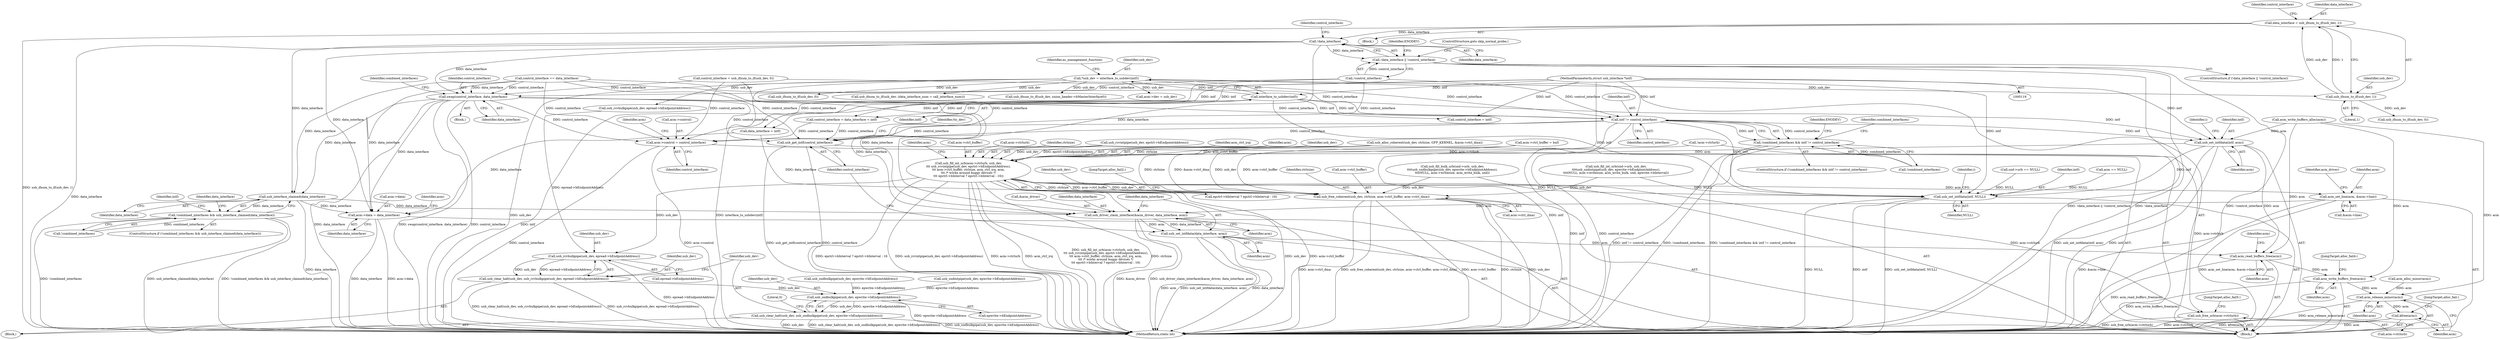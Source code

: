digraph "0_linux_8835ba4a39cf53f705417b3b3a94eb067673f2c9@pointer" {
"1000233" [label="(Call,data_interface = usb_ifnum_to_if(usb_dev, 1))"];
"1000235" [label="(Call,usb_ifnum_to_if(usb_dev, 1))"];
"1000162" [label="(Call,*usb_dev = interface_to_usbdev(intf))"];
"1000164" [label="(Call,interface_to_usbdev(intf))"];
"1000120" [label="(MethodParameterIn,struct usb_interface *intf)"];
"1000245" [label="(Call,!data_interface)"];
"1000244" [label="(Call,!data_interface || !control_interface)"];
"1000703" [label="(Call,swap(control_interface, data_interface))"];
"1000715" [label="(Call,intf != control_interface)"];
"1000712" [label="(Call,!combined_interfaces && intf != control_interface)"];
"1000876" [label="(Call,acm->control = control_interface)"];
"1001259" [label="(Call,usb_set_intfdata(intf, acm))"];
"1001393" [label="(Call,usb_fill_int_urb(acm->ctrlurb, usb_dev,\n\t\t\t usb_rcvintpipe(usb_dev, epctrl->bEndpointAddress),\n\t\t\t acm->ctrl_buffer, ctrlsize, acm_ctrl_irq, acm,\n\t\t\t /* works around buggy devices */\n\t\t\t epctrl->bInterval ? epctrl->bInterval : 16))"];
"1001455" [label="(Call,acm_set_line(acm, &acm->line))"];
"1001461" [label="(Call,usb_driver_claim_interface(&acm_driver, data_interface, acm))"];
"1001466" [label="(Call,usb_set_intfdata(data_interface, acm))"];
"1001588" [label="(Call,acm_read_buffers_free(acm))"];
"1001595" [label="(Call,acm_write_buffers_free(acm))"];
"1001608" [label="(Call,acm_release_minor(acm))"];
"1001610" [label="(Call,kfree(acm))"];
"1001500" [label="(Call,usb_rcvbulkpipe(usb_dev, epread->bEndpointAddress))"];
"1001498" [label="(Call,usb_clear_halt(usb_dev, usb_rcvbulkpipe(usb_dev, epread->bEndpointAddress)))"];
"1001507" [label="(Call,usb_sndbulkpipe(usb_dev, epwrite->bEndpointAddress))"];
"1001505" [label="(Call,usb_clear_halt(usb_dev, usb_sndbulkpipe(usb_dev, epwrite->bEndpointAddress)))"];
"1001590" [label="(Call,usb_free_urb(acm->ctrlurb))"];
"1001598" [label="(Call,usb_free_coherent(usb_dev, ctrlsize, acm->ctrl_buffer, acm->ctrl_dma))"];
"1001552" [label="(Call,usb_set_intfdata(intf, NULL))"];
"1001469" [label="(Call,usb_get_intf(control_interface))"];
"1000725" [label="(Call,usb_interface_claimed(data_interface))"];
"1000722" [label="(Call,!combined_interfaces && usb_interface_claimed(data_interface))"];
"1000881" [label="(Call,acm->data = data_interface)"];
"1001505" [label="(Call,usb_clear_halt(usb_dev, usb_sndbulkpipe(usb_dev, epwrite->bEndpointAddress)))"];
"1001552" [label="(Call,usb_set_intfdata(intf, NULL))"];
"1001600" [label="(Identifier,ctrlsize)"];
"1001610" [label="(Call,kfree(acm))"];
"1000824" [label="(Call,acm == NULL)"];
"1001557" [label="(Identifier,i)"];
"1000163" [label="(Identifier,usb_dev)"];
"1000245" [label="(Call,!data_interface)"];
"1000478" [label="(Call,usb_ifnum_to_if(usb_dev, 0))"];
"1001263" [label="(Identifier,i)"];
"1001463" [label="(Identifier,acm_driver)"];
"1000484" [label="(Call,usb_ifnum_to_if(usb_dev, (data_interface_num = call_interface_num)))"];
"1000232" [label="(Block,)"];
"1000725" [label="(Call,usb_interface_claimed(data_interface))"];
"1001597" [label="(JumpTarget,alloc_fail4:)"];
"1001591" [label="(Call,acm->ctrlurb)"];
"1000830" [label="(Call,acm_alloc_minor(acm))"];
"1001604" [label="(Call,acm->ctrl_dma)"];
"1000165" [label="(Identifier,intf)"];
"1000717" [label="(Identifier,control_interface)"];
"1001500" [label="(Call,usb_rcvbulkpipe(usb_dev, epread->bEndpointAddress))"];
"1000704" [label="(Identifier,control_interface)"];
"1001464" [label="(Identifier,data_interface)"];
"1000527" [label="(Call,data_interface = intf)"];
"1001589" [label="(Identifier,acm)"];
"1000239" [label="(Identifier,control_interface)"];
"1000576" [label="(Call,control_interface == data_interface)"];
"1000882" [label="(Call,acm->data)"];
"1001191" [label="(Call,snd->urb == NULL)"];
"1001588" [label="(Call,acm_read_buffers_free(acm))"];
"1001467" [label="(Identifier,data_interface)"];
"1000876" [label="(Call,acm->control = control_interface)"];
"1001498" [label="(Call,usb_clear_halt(usb_dev, usb_rcvbulkpipe(usb_dev, epread->bEndpointAddress)))"];
"1000726" [label="(Identifier,data_interface)"];
"1000716" [label="(Identifier,intf)"];
"1001398" [label="(Call,usb_rcvintpipe(usb_dev, epctrl->bEndpointAddress))"];
"1001615" [label="(MethodReturn,static int)"];
"1001409" [label="(Call,epctrl->bInterval ? epctrl->bInterval : 16)"];
"1001407" [label="(Identifier,acm_ctrl_irq)"];
"1001506" [label="(Identifier,usb_dev)"];
"1001509" [label="(Call,epwrite->bEndpointAddress)"];
"1001220" [label="(Call,usb_fill_bulk_urb(snd->urb, usb_dev,\n\t\t\t\tusb_sndbulkpipe(usb_dev, epwrite->bEndpointAddress),\n\t\t\t\tNULL, acm->writesize, acm_write_bulk, snd))"];
"1000723" [label="(Call,!combined_interfaces)"];
"1000243" [label="(ControlStructure,if (!data_interface || !control_interface))"];
"1001462" [label="(Call,&acm_driver)"];
"1001472" [label="(Identifier,tty_dev)"];
"1001457" [label="(Call,&acm->line)"];
"1000881" [label="(Call,acm->data = data_interface)"];
"1000236" [label="(Identifier,usb_dev)"];
"1001507" [label="(Call,usb_sndbulkpipe(usb_dev, epwrite->bEndpointAddress))"];
"1001599" [label="(Identifier,usb_dev)"];
"1000535" [label="(Call,usb_ifnum_to_if(usb_dev, union_header->bMasterInterface0))"];
"1001408" [label="(Identifier,acm)"];
"1000714" [label="(Identifier,combined_interfaces)"];
"1001596" [label="(Identifier,acm)"];
"1001612" [label="(JumpTarget,alloc_fail:)"];
"1000164" [label="(Call,interface_to_usbdev(intf))"];
"1001014" [label="(Call,acm->ctrl_buffer = buf)"];
"1000722" [label="(Call,!combined_interfaces && usb_interface_claimed(data_interface))"];
"1000731" [label="(Identifier,intf)"];
"1000233" [label="(Call,data_interface = usb_ifnum_to_if(usb_dev, 1))"];
"1000715" [label="(Call,intf != control_interface)"];
"1001397" [label="(Identifier,usb_dev)"];
"1001609" [label="(Identifier,acm)"];
"1001598" [label="(Call,usb_free_coherent(usb_dev, ctrlsize, acm->ctrl_buffer, acm->ctrl_dma))"];
"1001466" [label="(Call,usb_set_intfdata(data_interface, acm))"];
"1000244" [label="(Call,!data_interface || !control_interface)"];
"1000235" [label="(Call,usb_ifnum_to_if(usb_dev, 1))"];
"1000743" [label="(Identifier,data_interface)"];
"1000237" [label="(Literal,1)"];
"1001468" [label="(Identifier,acm)"];
"1000251" [label="(Identifier,ENODEV)"];
"1001607" [label="(JumpTarget,alloc_fail2:)"];
"1000240" [label="(Call,usb_ifnum_to_if(usb_dev, 0))"];
"1001554" [label="(Identifier,NULL)"];
"1000122" [label="(Block,)"];
"1000711" [label="(ControlStructure,if (!combined_interfaces && intf != control_interface))"];
"1001021" [label="(Call,acm_write_buffers_alloc(acm))"];
"1000247" [label="(Call,!control_interface)"];
"1000891" [label="(Call,acm->dev = usb_dev)"];
"1001420" [label="(Identifier,acm)"];
"1000712" [label="(Call,!combined_interfaces && intf != control_interface)"];
"1001200" [label="(Call,usb_fill_int_urb(snd->urb, usb_dev,\n\t\t\t\tusb_sndintpipe(usb_dev, epwrite->bEndpointAddress),\n\t\t\t\tNULL, acm->writesize, acm_write_bulk, snd, epwrite->bInterval))"];
"1000713" [label="(Call,!combined_interfaces)"];
"1001456" [label="(Identifier,acm)"];
"1000888" [label="(Identifier,acm)"];
"1001259" [label="(Call,usb_set_intfdata(intf, acm))"];
"1001261" [label="(Identifier,acm)"];
"1001497" [label="(Block,)"];
"1001461" [label="(Call,usb_driver_claim_interface(&acm_driver, data_interface, acm))"];
"1001225" [label="(Call,usb_sndbulkpipe(usb_dev, epwrite->bEndpointAddress))"];
"1001470" [label="(Identifier,control_interface)"];
"1001205" [label="(Call,usb_sndintpipe(usb_dev, epwrite->bEndpointAddress))"];
"1001393" [label="(Call,usb_fill_int_urb(acm->ctrlurb, usb_dev,\n\t\t\t usb_rcvintpipe(usb_dev, epctrl->bEndpointAddress),\n\t\t\t acm->ctrl_buffer, ctrlsize, acm_ctrl_irq, acm,\n\t\t\t /* works around buggy devices */\n\t\t\t epctrl->bInterval ? epctrl->bInterval : 16))"];
"1001002" [label="(Call,usb_alloc_coherent(usb_dev, ctrlsize, GFP_KERNEL, &acm->ctrl_dma))"];
"1001594" [label="(JumpTarget,alloc_fail5:)"];
"1000120" [label="(MethodParameterIn,struct usb_interface *intf)"];
"1001513" [label="(Literal,0)"];
"1001595" [label="(Call,acm_write_buffers_free(acm))"];
"1000234" [label="(Identifier,data_interface)"];
"1001403" [label="(Call,acm->ctrl_buffer)"];
"1000248" [label="(Identifier,control_interface)"];
"1000883" [label="(Identifier,acm)"];
"1000246" [label="(Identifier,data_interface)"];
"1000877" [label="(Call,acm->control)"];
"1000705" [label="(Identifier,data_interface)"];
"1001033" [label="(Call,!acm->ctrlurb)"];
"1001394" [label="(Call,acm->ctrlurb)"];
"1000162" [label="(Call,*usb_dev = interface_to_usbdev(intf))"];
"1000696" [label="(Block,)"];
"1000720" [label="(Identifier,ENODEV)"];
"1000880" [label="(Identifier,control_interface)"];
"1001260" [label="(Identifier,intf)"];
"1000724" [label="(Identifier,combined_interfaces)"];
"1001406" [label="(Identifier,ctrlsize)"];
"1001590" [label="(Call,usb_free_urb(acm->ctrlurb))"];
"1000525" [label="(Call,control_interface = data_interface = intf)"];
"1000489" [label="(Call,control_interface = intf)"];
"1001601" [label="(Call,acm->ctrl_buffer)"];
"1001592" [label="(Identifier,acm)"];
"1001465" [label="(Identifier,acm)"];
"1001499" [label="(Identifier,usb_dev)"];
"1001469" [label="(Call,usb_get_intf(control_interface))"];
"1001508" [label="(Identifier,usb_dev)"];
"1000885" [label="(Identifier,data_interface)"];
"1000721" [label="(ControlStructure,if (!combined_interfaces && usb_interface_claimed(data_interface)))"];
"1000173" [label="(Identifier,ac_management_function)"];
"1000238" [label="(Call,control_interface = usb_ifnum_to_if(usb_dev, 0))"];
"1000703" [label="(Call,swap(control_interface, data_interface))"];
"1001608" [label="(Call,acm_release_minor(acm))"];
"1001501" [label="(Identifier,usb_dev)"];
"1001553" [label="(Identifier,intf)"];
"1000252" [label="(ControlStructure,goto skip_normal_probe;)"];
"1001611" [label="(Identifier,acm)"];
"1001455" [label="(Call,acm_set_line(acm, &acm->line))"];
"1001502" [label="(Call,epread->bEndpointAddress)"];
"1000955" [label="(Call,usb_rcvbulkpipe(usb_dev, epread->bEndpointAddress))"];
"1000233" -> "1000232"  [label="AST: "];
"1000233" -> "1000235"  [label="CFG: "];
"1000234" -> "1000233"  [label="AST: "];
"1000235" -> "1000233"  [label="AST: "];
"1000239" -> "1000233"  [label="CFG: "];
"1000233" -> "1001615"  [label="DDG: usb_ifnum_to_if(usb_dev, 1)"];
"1000235" -> "1000233"  [label="DDG: usb_dev"];
"1000235" -> "1000233"  [label="DDG: 1"];
"1000233" -> "1000245"  [label="DDG: data_interface"];
"1000235" -> "1000237"  [label="CFG: "];
"1000236" -> "1000235"  [label="AST: "];
"1000237" -> "1000235"  [label="AST: "];
"1000162" -> "1000235"  [label="DDG: usb_dev"];
"1000235" -> "1000240"  [label="DDG: usb_dev"];
"1000162" -> "1000122"  [label="AST: "];
"1000162" -> "1000164"  [label="CFG: "];
"1000163" -> "1000162"  [label="AST: "];
"1000164" -> "1000162"  [label="AST: "];
"1000173" -> "1000162"  [label="CFG: "];
"1000162" -> "1001615"  [label="DDG: interface_to_usbdev(intf)"];
"1000162" -> "1001615"  [label="DDG: usb_dev"];
"1000164" -> "1000162"  [label="DDG: intf"];
"1000162" -> "1000478"  [label="DDG: usb_dev"];
"1000162" -> "1000484"  [label="DDG: usb_dev"];
"1000162" -> "1000535"  [label="DDG: usb_dev"];
"1000162" -> "1000891"  [label="DDG: usb_dev"];
"1000162" -> "1000955"  [label="DDG: usb_dev"];
"1000164" -> "1000165"  [label="CFG: "];
"1000165" -> "1000164"  [label="AST: "];
"1000164" -> "1001615"  [label="DDG: intf"];
"1000120" -> "1000164"  [label="DDG: intf"];
"1000164" -> "1000489"  [label="DDG: intf"];
"1000164" -> "1000525"  [label="DDG: intf"];
"1000164" -> "1000527"  [label="DDG: intf"];
"1000164" -> "1000715"  [label="DDG: intf"];
"1000164" -> "1001259"  [label="DDG: intf"];
"1000164" -> "1001552"  [label="DDG: intf"];
"1000120" -> "1000119"  [label="AST: "];
"1000120" -> "1001615"  [label="DDG: intf"];
"1000120" -> "1000489"  [label="DDG: intf"];
"1000120" -> "1000525"  [label="DDG: intf"];
"1000120" -> "1000527"  [label="DDG: intf"];
"1000120" -> "1000715"  [label="DDG: intf"];
"1000120" -> "1001259"  [label="DDG: intf"];
"1000120" -> "1001552"  [label="DDG: intf"];
"1000245" -> "1000244"  [label="AST: "];
"1000245" -> "1000246"  [label="CFG: "];
"1000246" -> "1000245"  [label="AST: "];
"1000248" -> "1000245"  [label="CFG: "];
"1000244" -> "1000245"  [label="CFG: "];
"1000245" -> "1001615"  [label="DDG: data_interface"];
"1000245" -> "1000244"  [label="DDG: data_interface"];
"1000245" -> "1000703"  [label="DDG: data_interface"];
"1000245" -> "1000725"  [label="DDG: data_interface"];
"1000245" -> "1000881"  [label="DDG: data_interface"];
"1000245" -> "1001461"  [label="DDG: data_interface"];
"1000244" -> "1000243"  [label="AST: "];
"1000244" -> "1000247"  [label="CFG: "];
"1000247" -> "1000244"  [label="AST: "];
"1000251" -> "1000244"  [label="CFG: "];
"1000252" -> "1000244"  [label="CFG: "];
"1000244" -> "1001615"  [label="DDG: !data_interface || !control_interface"];
"1000244" -> "1001615"  [label="DDG: !data_interface"];
"1000244" -> "1001615"  [label="DDG: !control_interface"];
"1000247" -> "1000244"  [label="DDG: control_interface"];
"1000703" -> "1000696"  [label="AST: "];
"1000703" -> "1000705"  [label="CFG: "];
"1000704" -> "1000703"  [label="AST: "];
"1000705" -> "1000703"  [label="AST: "];
"1000714" -> "1000703"  [label="CFG: "];
"1000703" -> "1001615"  [label="DDG: data_interface"];
"1000703" -> "1001615"  [label="DDG: swap(control_interface, data_interface)"];
"1000703" -> "1001615"  [label="DDG: control_interface"];
"1000247" -> "1000703"  [label="DDG: control_interface"];
"1000238" -> "1000703"  [label="DDG: control_interface"];
"1000576" -> "1000703"  [label="DDG: control_interface"];
"1000576" -> "1000703"  [label="DDG: data_interface"];
"1000703" -> "1000715"  [label="DDG: control_interface"];
"1000703" -> "1000725"  [label="DDG: data_interface"];
"1000703" -> "1000876"  [label="DDG: control_interface"];
"1000703" -> "1000881"  [label="DDG: data_interface"];
"1000703" -> "1001461"  [label="DDG: data_interface"];
"1000703" -> "1001469"  [label="DDG: control_interface"];
"1000715" -> "1000712"  [label="AST: "];
"1000715" -> "1000717"  [label="CFG: "];
"1000716" -> "1000715"  [label="AST: "];
"1000717" -> "1000715"  [label="AST: "];
"1000712" -> "1000715"  [label="CFG: "];
"1000715" -> "1001615"  [label="DDG: intf"];
"1000715" -> "1001615"  [label="DDG: control_interface"];
"1000715" -> "1000712"  [label="DDG: intf"];
"1000715" -> "1000712"  [label="DDG: control_interface"];
"1000247" -> "1000715"  [label="DDG: control_interface"];
"1000238" -> "1000715"  [label="DDG: control_interface"];
"1000576" -> "1000715"  [label="DDG: control_interface"];
"1000715" -> "1000876"  [label="DDG: control_interface"];
"1000715" -> "1001259"  [label="DDG: intf"];
"1000715" -> "1001469"  [label="DDG: control_interface"];
"1000715" -> "1001552"  [label="DDG: intf"];
"1000712" -> "1000711"  [label="AST: "];
"1000712" -> "1000713"  [label="CFG: "];
"1000713" -> "1000712"  [label="AST: "];
"1000720" -> "1000712"  [label="CFG: "];
"1000724" -> "1000712"  [label="CFG: "];
"1000712" -> "1001615"  [label="DDG: !combined_interfaces && intf != control_interface"];
"1000712" -> "1001615"  [label="DDG: intf != control_interface"];
"1000712" -> "1001615"  [label="DDG: !combined_interfaces"];
"1000713" -> "1000712"  [label="DDG: combined_interfaces"];
"1000876" -> "1000122"  [label="AST: "];
"1000876" -> "1000880"  [label="CFG: "];
"1000877" -> "1000876"  [label="AST: "];
"1000880" -> "1000876"  [label="AST: "];
"1000883" -> "1000876"  [label="CFG: "];
"1000876" -> "1001615"  [label="DDG: control_interface"];
"1000876" -> "1001615"  [label="DDG: acm->control"];
"1000247" -> "1000876"  [label="DDG: control_interface"];
"1000238" -> "1000876"  [label="DDG: control_interface"];
"1000576" -> "1000876"  [label="DDG: control_interface"];
"1000525" -> "1000876"  [label="DDG: control_interface"];
"1001259" -> "1000122"  [label="AST: "];
"1001259" -> "1001261"  [label="CFG: "];
"1001260" -> "1001259"  [label="AST: "];
"1001261" -> "1001259"  [label="AST: "];
"1001263" -> "1001259"  [label="CFG: "];
"1001259" -> "1001615"  [label="DDG: intf"];
"1001259" -> "1001615"  [label="DDG: usb_set_intfdata(intf, acm)"];
"1001021" -> "1001259"  [label="DDG: acm"];
"1001259" -> "1001393"  [label="DDG: acm"];
"1001259" -> "1001552"  [label="DDG: intf"];
"1001259" -> "1001588"  [label="DDG: acm"];
"1001393" -> "1000122"  [label="AST: "];
"1001393" -> "1001409"  [label="CFG: "];
"1001394" -> "1001393"  [label="AST: "];
"1001397" -> "1001393"  [label="AST: "];
"1001398" -> "1001393"  [label="AST: "];
"1001403" -> "1001393"  [label="AST: "];
"1001406" -> "1001393"  [label="AST: "];
"1001407" -> "1001393"  [label="AST: "];
"1001408" -> "1001393"  [label="AST: "];
"1001409" -> "1001393"  [label="AST: "];
"1001420" -> "1001393"  [label="CFG: "];
"1001393" -> "1001615"  [label="DDG: usb_fill_int_urb(acm->ctrlurb, usb_dev,\n\t\t\t usb_rcvintpipe(usb_dev, epctrl->bEndpointAddress),\n\t\t\t acm->ctrl_buffer, ctrlsize, acm_ctrl_irq, acm,\n\t\t\t /* works around buggy devices */\n\t\t\t epctrl->bInterval ? epctrl->bInterval : 16)"];
"1001393" -> "1001615"  [label="DDG: ctrlsize"];
"1001393" -> "1001615"  [label="DDG: usb_dev"];
"1001393" -> "1001615"  [label="DDG: acm->ctrl_buffer"];
"1001393" -> "1001615"  [label="DDG: epctrl->bInterval ? epctrl->bInterval : 16"];
"1001393" -> "1001615"  [label="DDG: usb_rcvintpipe(usb_dev, epctrl->bEndpointAddress)"];
"1001393" -> "1001615"  [label="DDG: acm->ctrlurb"];
"1001393" -> "1001615"  [label="DDG: acm_ctrl_irq"];
"1001033" -> "1001393"  [label="DDG: acm->ctrlurb"];
"1001398" -> "1001393"  [label="DDG: usb_dev"];
"1001398" -> "1001393"  [label="DDG: epctrl->bEndpointAddress"];
"1001014" -> "1001393"  [label="DDG: acm->ctrl_buffer"];
"1001002" -> "1001393"  [label="DDG: ctrlsize"];
"1001393" -> "1001455"  [label="DDG: acm"];
"1001393" -> "1001500"  [label="DDG: usb_dev"];
"1001393" -> "1001590"  [label="DDG: acm->ctrlurb"];
"1001393" -> "1001598"  [label="DDG: usb_dev"];
"1001393" -> "1001598"  [label="DDG: ctrlsize"];
"1001393" -> "1001598"  [label="DDG: acm->ctrl_buffer"];
"1001455" -> "1000122"  [label="AST: "];
"1001455" -> "1001457"  [label="CFG: "];
"1001456" -> "1001455"  [label="AST: "];
"1001457" -> "1001455"  [label="AST: "];
"1001463" -> "1001455"  [label="CFG: "];
"1001455" -> "1001615"  [label="DDG: &acm->line"];
"1001455" -> "1001615"  [label="DDG: acm_set_line(acm, &acm->line)"];
"1001455" -> "1001461"  [label="DDG: acm"];
"1001461" -> "1000122"  [label="AST: "];
"1001461" -> "1001465"  [label="CFG: "];
"1001462" -> "1001461"  [label="AST: "];
"1001464" -> "1001461"  [label="AST: "];
"1001465" -> "1001461"  [label="AST: "];
"1001467" -> "1001461"  [label="CFG: "];
"1001461" -> "1001615"  [label="DDG: &acm_driver"];
"1001461" -> "1001615"  [label="DDG: usb_driver_claim_interface(&acm_driver, data_interface, acm)"];
"1000527" -> "1001461"  [label="DDG: data_interface"];
"1000725" -> "1001461"  [label="DDG: data_interface"];
"1000576" -> "1001461"  [label="DDG: data_interface"];
"1001461" -> "1001466"  [label="DDG: data_interface"];
"1001461" -> "1001466"  [label="DDG: acm"];
"1001466" -> "1000122"  [label="AST: "];
"1001466" -> "1001468"  [label="CFG: "];
"1001467" -> "1001466"  [label="AST: "];
"1001468" -> "1001466"  [label="AST: "];
"1001470" -> "1001466"  [label="CFG: "];
"1001466" -> "1001615"  [label="DDG: data_interface"];
"1001466" -> "1001615"  [label="DDG: acm"];
"1001466" -> "1001615"  [label="DDG: usb_set_intfdata(data_interface, acm)"];
"1001466" -> "1001588"  [label="DDG: acm"];
"1001588" -> "1000122"  [label="AST: "];
"1001588" -> "1001589"  [label="CFG: "];
"1001589" -> "1001588"  [label="AST: "];
"1001592" -> "1001588"  [label="CFG: "];
"1001588" -> "1001615"  [label="DDG: acm_read_buffers_free(acm)"];
"1001021" -> "1001588"  [label="DDG: acm"];
"1001588" -> "1001595"  [label="DDG: acm"];
"1001595" -> "1000122"  [label="AST: "];
"1001595" -> "1001596"  [label="CFG: "];
"1001596" -> "1001595"  [label="AST: "];
"1001597" -> "1001595"  [label="CFG: "];
"1001595" -> "1001615"  [label="DDG: acm_write_buffers_free(acm)"];
"1001021" -> "1001595"  [label="DDG: acm"];
"1001595" -> "1001608"  [label="DDG: acm"];
"1001608" -> "1000122"  [label="AST: "];
"1001608" -> "1001609"  [label="CFG: "];
"1001609" -> "1001608"  [label="AST: "];
"1001611" -> "1001608"  [label="CFG: "];
"1001608" -> "1001615"  [label="DDG: acm_release_minor(acm)"];
"1001021" -> "1001608"  [label="DDG: acm"];
"1000830" -> "1001608"  [label="DDG: acm"];
"1001608" -> "1001610"  [label="DDG: acm"];
"1001610" -> "1000122"  [label="AST: "];
"1001610" -> "1001611"  [label="CFG: "];
"1001611" -> "1001610"  [label="AST: "];
"1001612" -> "1001610"  [label="CFG: "];
"1001610" -> "1001615"  [label="DDG: kfree(acm)"];
"1001610" -> "1001615"  [label="DDG: acm"];
"1001500" -> "1001498"  [label="AST: "];
"1001500" -> "1001502"  [label="CFG: "];
"1001501" -> "1001500"  [label="AST: "];
"1001502" -> "1001500"  [label="AST: "];
"1001498" -> "1001500"  [label="CFG: "];
"1001500" -> "1001615"  [label="DDG: epread->bEndpointAddress"];
"1001500" -> "1001498"  [label="DDG: usb_dev"];
"1001500" -> "1001498"  [label="DDG: epread->bEndpointAddress"];
"1000955" -> "1001500"  [label="DDG: epread->bEndpointAddress"];
"1001498" -> "1001497"  [label="AST: "];
"1001499" -> "1001498"  [label="AST: "];
"1001506" -> "1001498"  [label="CFG: "];
"1001498" -> "1001615"  [label="DDG: usb_rcvbulkpipe(usb_dev, epread->bEndpointAddress)"];
"1001498" -> "1001615"  [label="DDG: usb_clear_halt(usb_dev, usb_rcvbulkpipe(usb_dev, epread->bEndpointAddress))"];
"1001498" -> "1001507"  [label="DDG: usb_dev"];
"1001507" -> "1001505"  [label="AST: "];
"1001507" -> "1001509"  [label="CFG: "];
"1001508" -> "1001507"  [label="AST: "];
"1001509" -> "1001507"  [label="AST: "];
"1001505" -> "1001507"  [label="CFG: "];
"1001507" -> "1001615"  [label="DDG: epwrite->bEndpointAddress"];
"1001507" -> "1001505"  [label="DDG: usb_dev"];
"1001507" -> "1001505"  [label="DDG: epwrite->bEndpointAddress"];
"1001225" -> "1001507"  [label="DDG: epwrite->bEndpointAddress"];
"1001205" -> "1001507"  [label="DDG: epwrite->bEndpointAddress"];
"1001505" -> "1001497"  [label="AST: "];
"1001506" -> "1001505"  [label="AST: "];
"1001513" -> "1001505"  [label="CFG: "];
"1001505" -> "1001615"  [label="DDG: usb_dev"];
"1001505" -> "1001615"  [label="DDG: usb_clear_halt(usb_dev, usb_sndbulkpipe(usb_dev, epwrite->bEndpointAddress))"];
"1001505" -> "1001615"  [label="DDG: usb_sndbulkpipe(usb_dev, epwrite->bEndpointAddress)"];
"1001590" -> "1000122"  [label="AST: "];
"1001590" -> "1001591"  [label="CFG: "];
"1001591" -> "1001590"  [label="AST: "];
"1001594" -> "1001590"  [label="CFG: "];
"1001590" -> "1001615"  [label="DDG: acm->ctrlurb"];
"1001590" -> "1001615"  [label="DDG: usb_free_urb(acm->ctrlurb)"];
"1001033" -> "1001590"  [label="DDG: acm->ctrlurb"];
"1001598" -> "1000122"  [label="AST: "];
"1001598" -> "1001604"  [label="CFG: "];
"1001599" -> "1001598"  [label="AST: "];
"1001600" -> "1001598"  [label="AST: "];
"1001601" -> "1001598"  [label="AST: "];
"1001604" -> "1001598"  [label="AST: "];
"1001607" -> "1001598"  [label="CFG: "];
"1001598" -> "1001615"  [label="DDG: ctrlsize"];
"1001598" -> "1001615"  [label="DDG: usb_dev"];
"1001598" -> "1001615"  [label="DDG: acm->ctrl_dma"];
"1001598" -> "1001615"  [label="DDG: usb_free_coherent(usb_dev, ctrlsize, acm->ctrl_buffer, acm->ctrl_dma)"];
"1001598" -> "1001615"  [label="DDG: acm->ctrl_buffer"];
"1001002" -> "1001598"  [label="DDG: usb_dev"];
"1001002" -> "1001598"  [label="DDG: ctrlsize"];
"1001002" -> "1001598"  [label="DDG: &acm->ctrl_dma"];
"1001200" -> "1001598"  [label="DDG: usb_dev"];
"1001220" -> "1001598"  [label="DDG: usb_dev"];
"1001014" -> "1001598"  [label="DDG: acm->ctrl_buffer"];
"1001552" -> "1000122"  [label="AST: "];
"1001552" -> "1001554"  [label="CFG: "];
"1001553" -> "1001552"  [label="AST: "];
"1001554" -> "1001552"  [label="AST: "];
"1001557" -> "1001552"  [label="CFG: "];
"1001552" -> "1001615"  [label="DDG: NULL"];
"1001552" -> "1001615"  [label="DDG: intf"];
"1001552" -> "1001615"  [label="DDG: usb_set_intfdata(intf, NULL)"];
"1001220" -> "1001552"  [label="DDG: NULL"];
"1000824" -> "1001552"  [label="DDG: NULL"];
"1001191" -> "1001552"  [label="DDG: NULL"];
"1001200" -> "1001552"  [label="DDG: NULL"];
"1001469" -> "1000122"  [label="AST: "];
"1001469" -> "1001470"  [label="CFG: "];
"1001470" -> "1001469"  [label="AST: "];
"1001472" -> "1001469"  [label="CFG: "];
"1001469" -> "1001615"  [label="DDG: usb_get_intf(control_interface)"];
"1001469" -> "1001615"  [label="DDG: control_interface"];
"1000247" -> "1001469"  [label="DDG: control_interface"];
"1000238" -> "1001469"  [label="DDG: control_interface"];
"1000576" -> "1001469"  [label="DDG: control_interface"];
"1000525" -> "1001469"  [label="DDG: control_interface"];
"1000725" -> "1000722"  [label="AST: "];
"1000725" -> "1000726"  [label="CFG: "];
"1000726" -> "1000725"  [label="AST: "];
"1000722" -> "1000725"  [label="CFG: "];
"1000725" -> "1001615"  [label="DDG: data_interface"];
"1000725" -> "1000722"  [label="DDG: data_interface"];
"1000576" -> "1000725"  [label="DDG: data_interface"];
"1000725" -> "1000881"  [label="DDG: data_interface"];
"1000722" -> "1000721"  [label="AST: "];
"1000722" -> "1000723"  [label="CFG: "];
"1000723" -> "1000722"  [label="AST: "];
"1000731" -> "1000722"  [label="CFG: "];
"1000743" -> "1000722"  [label="CFG: "];
"1000722" -> "1001615"  [label="DDG: usb_interface_claimed(data_interface)"];
"1000722" -> "1001615"  [label="DDG: !combined_interfaces && usb_interface_claimed(data_interface)"];
"1000722" -> "1001615"  [label="DDG: !combined_interfaces"];
"1000723" -> "1000722"  [label="DDG: combined_interfaces"];
"1000881" -> "1000122"  [label="AST: "];
"1000881" -> "1000885"  [label="CFG: "];
"1000882" -> "1000881"  [label="AST: "];
"1000885" -> "1000881"  [label="AST: "];
"1000888" -> "1000881"  [label="CFG: "];
"1000881" -> "1001615"  [label="DDG: data_interface"];
"1000881" -> "1001615"  [label="DDG: acm->data"];
"1000527" -> "1000881"  [label="DDG: data_interface"];
"1000576" -> "1000881"  [label="DDG: data_interface"];
}

